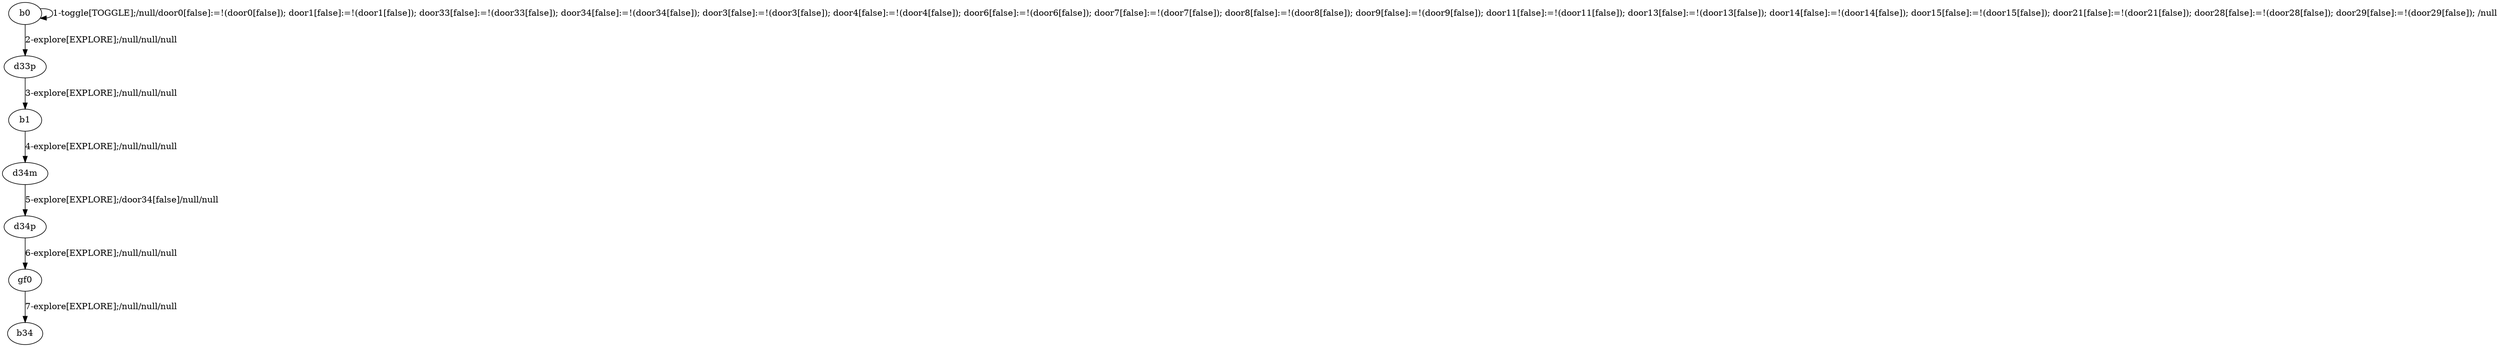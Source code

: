 # Total number of goals covered by this test: 1
# gf0 --> b34

digraph g {
"b0" -> "b0" [label = "1-toggle[TOGGLE];/null/door0[false]:=!(door0[false]); door1[false]:=!(door1[false]); door33[false]:=!(door33[false]); door34[false]:=!(door34[false]); door3[false]:=!(door3[false]); door4[false]:=!(door4[false]); door6[false]:=!(door6[false]); door7[false]:=!(door7[false]); door8[false]:=!(door8[false]); door9[false]:=!(door9[false]); door11[false]:=!(door11[false]); door13[false]:=!(door13[false]); door14[false]:=!(door14[false]); door15[false]:=!(door15[false]); door21[false]:=!(door21[false]); door28[false]:=!(door28[false]); door29[false]:=!(door29[false]); /null"];
"b0" -> "d33p" [label = "2-explore[EXPLORE];/null/null/null"];
"d33p" -> "b1" [label = "3-explore[EXPLORE];/null/null/null"];
"b1" -> "d34m" [label = "4-explore[EXPLORE];/null/null/null"];
"d34m" -> "d34p" [label = "5-explore[EXPLORE];/door34[false]/null/null"];
"d34p" -> "gf0" [label = "6-explore[EXPLORE];/null/null/null"];
"gf0" -> "b34" [label = "7-explore[EXPLORE];/null/null/null"];
}